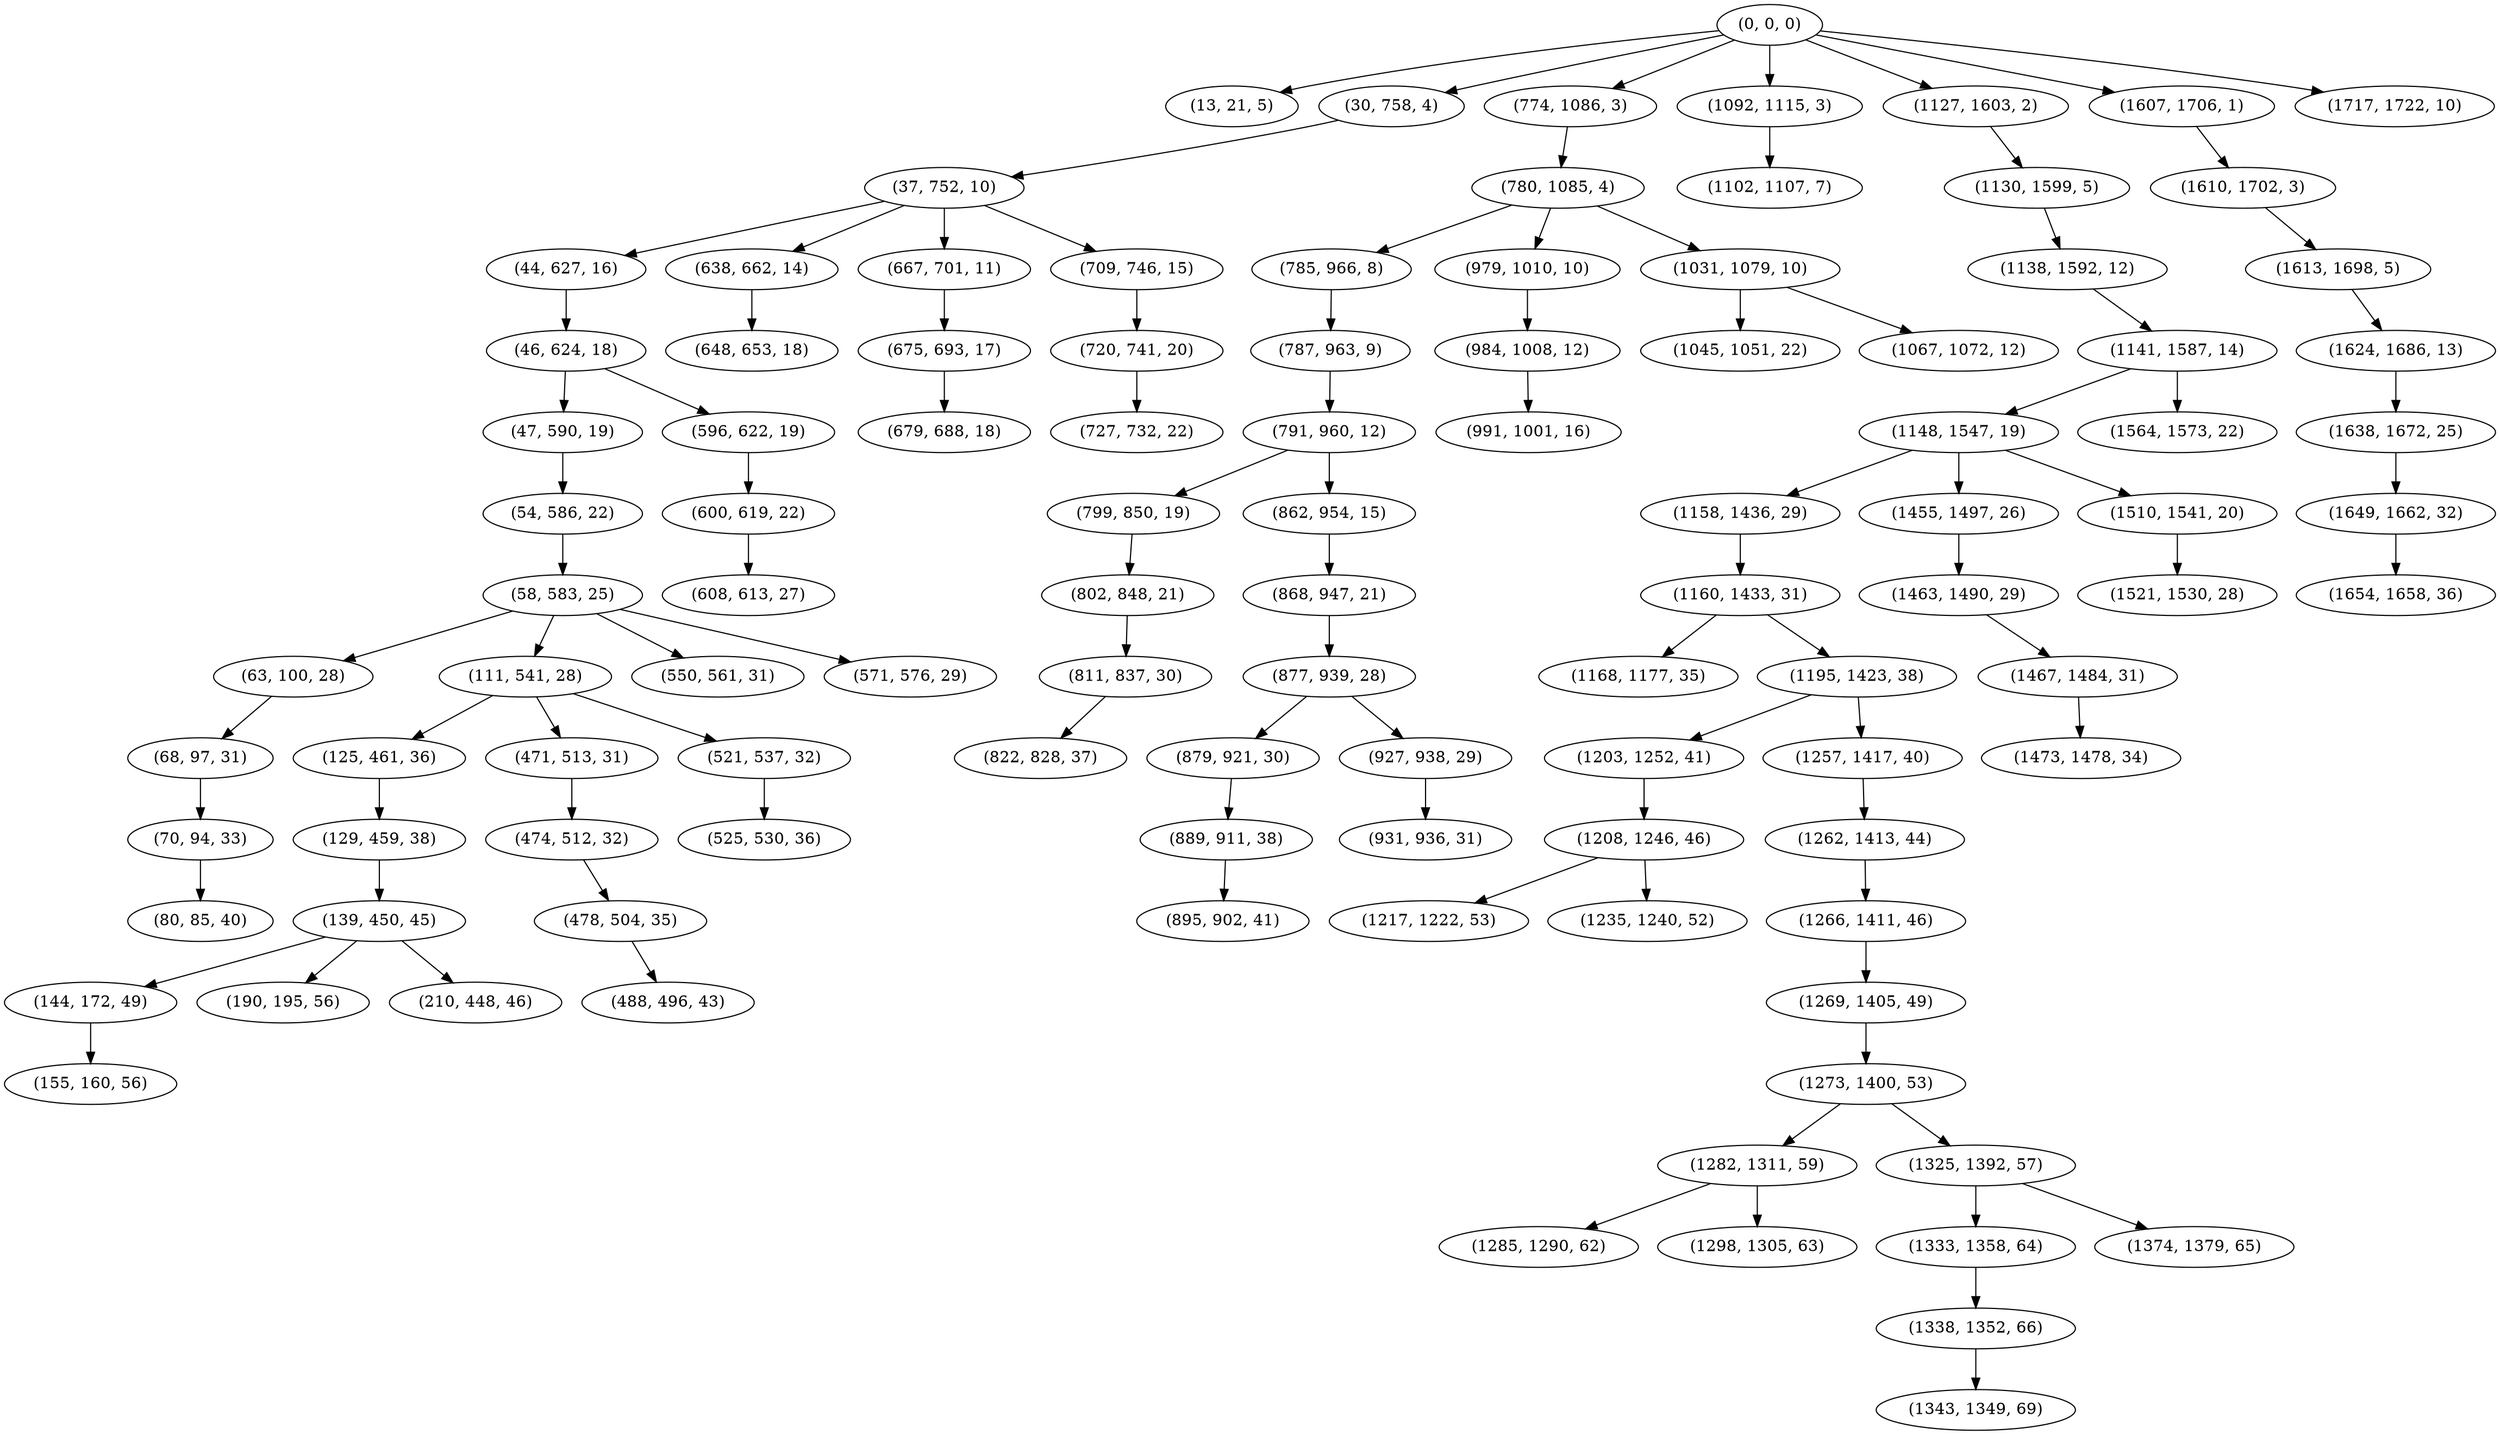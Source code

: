 digraph tree {
    "(0, 0, 0)";
    "(13, 21, 5)";
    "(30, 758, 4)";
    "(37, 752, 10)";
    "(44, 627, 16)";
    "(46, 624, 18)";
    "(47, 590, 19)";
    "(54, 586, 22)";
    "(58, 583, 25)";
    "(63, 100, 28)";
    "(68, 97, 31)";
    "(70, 94, 33)";
    "(80, 85, 40)";
    "(111, 541, 28)";
    "(125, 461, 36)";
    "(129, 459, 38)";
    "(139, 450, 45)";
    "(144, 172, 49)";
    "(155, 160, 56)";
    "(190, 195, 56)";
    "(210, 448, 46)";
    "(471, 513, 31)";
    "(474, 512, 32)";
    "(478, 504, 35)";
    "(488, 496, 43)";
    "(521, 537, 32)";
    "(525, 530, 36)";
    "(550, 561, 31)";
    "(571, 576, 29)";
    "(596, 622, 19)";
    "(600, 619, 22)";
    "(608, 613, 27)";
    "(638, 662, 14)";
    "(648, 653, 18)";
    "(667, 701, 11)";
    "(675, 693, 17)";
    "(679, 688, 18)";
    "(709, 746, 15)";
    "(720, 741, 20)";
    "(727, 732, 22)";
    "(774, 1086, 3)";
    "(780, 1085, 4)";
    "(785, 966, 8)";
    "(787, 963, 9)";
    "(791, 960, 12)";
    "(799, 850, 19)";
    "(802, 848, 21)";
    "(811, 837, 30)";
    "(822, 828, 37)";
    "(862, 954, 15)";
    "(868, 947, 21)";
    "(877, 939, 28)";
    "(879, 921, 30)";
    "(889, 911, 38)";
    "(895, 902, 41)";
    "(927, 938, 29)";
    "(931, 936, 31)";
    "(979, 1010, 10)";
    "(984, 1008, 12)";
    "(991, 1001, 16)";
    "(1031, 1079, 10)";
    "(1045, 1051, 22)";
    "(1067, 1072, 12)";
    "(1092, 1115, 3)";
    "(1102, 1107, 7)";
    "(1127, 1603, 2)";
    "(1130, 1599, 5)";
    "(1138, 1592, 12)";
    "(1141, 1587, 14)";
    "(1148, 1547, 19)";
    "(1158, 1436, 29)";
    "(1160, 1433, 31)";
    "(1168, 1177, 35)";
    "(1195, 1423, 38)";
    "(1203, 1252, 41)";
    "(1208, 1246, 46)";
    "(1217, 1222, 53)";
    "(1235, 1240, 52)";
    "(1257, 1417, 40)";
    "(1262, 1413, 44)";
    "(1266, 1411, 46)";
    "(1269, 1405, 49)";
    "(1273, 1400, 53)";
    "(1282, 1311, 59)";
    "(1285, 1290, 62)";
    "(1298, 1305, 63)";
    "(1325, 1392, 57)";
    "(1333, 1358, 64)";
    "(1338, 1352, 66)";
    "(1343, 1349, 69)";
    "(1374, 1379, 65)";
    "(1455, 1497, 26)";
    "(1463, 1490, 29)";
    "(1467, 1484, 31)";
    "(1473, 1478, 34)";
    "(1510, 1541, 20)";
    "(1521, 1530, 28)";
    "(1564, 1573, 22)";
    "(1607, 1706, 1)";
    "(1610, 1702, 3)";
    "(1613, 1698, 5)";
    "(1624, 1686, 13)";
    "(1638, 1672, 25)";
    "(1649, 1662, 32)";
    "(1654, 1658, 36)";
    "(1717, 1722, 10)";
    "(0, 0, 0)" -> "(13, 21, 5)";
    "(0, 0, 0)" -> "(30, 758, 4)";
    "(0, 0, 0)" -> "(774, 1086, 3)";
    "(0, 0, 0)" -> "(1092, 1115, 3)";
    "(0, 0, 0)" -> "(1127, 1603, 2)";
    "(0, 0, 0)" -> "(1607, 1706, 1)";
    "(0, 0, 0)" -> "(1717, 1722, 10)";
    "(30, 758, 4)" -> "(37, 752, 10)";
    "(37, 752, 10)" -> "(44, 627, 16)";
    "(37, 752, 10)" -> "(638, 662, 14)";
    "(37, 752, 10)" -> "(667, 701, 11)";
    "(37, 752, 10)" -> "(709, 746, 15)";
    "(44, 627, 16)" -> "(46, 624, 18)";
    "(46, 624, 18)" -> "(47, 590, 19)";
    "(46, 624, 18)" -> "(596, 622, 19)";
    "(47, 590, 19)" -> "(54, 586, 22)";
    "(54, 586, 22)" -> "(58, 583, 25)";
    "(58, 583, 25)" -> "(63, 100, 28)";
    "(58, 583, 25)" -> "(111, 541, 28)";
    "(58, 583, 25)" -> "(550, 561, 31)";
    "(58, 583, 25)" -> "(571, 576, 29)";
    "(63, 100, 28)" -> "(68, 97, 31)";
    "(68, 97, 31)" -> "(70, 94, 33)";
    "(70, 94, 33)" -> "(80, 85, 40)";
    "(111, 541, 28)" -> "(125, 461, 36)";
    "(111, 541, 28)" -> "(471, 513, 31)";
    "(111, 541, 28)" -> "(521, 537, 32)";
    "(125, 461, 36)" -> "(129, 459, 38)";
    "(129, 459, 38)" -> "(139, 450, 45)";
    "(139, 450, 45)" -> "(144, 172, 49)";
    "(139, 450, 45)" -> "(190, 195, 56)";
    "(139, 450, 45)" -> "(210, 448, 46)";
    "(144, 172, 49)" -> "(155, 160, 56)";
    "(471, 513, 31)" -> "(474, 512, 32)";
    "(474, 512, 32)" -> "(478, 504, 35)";
    "(478, 504, 35)" -> "(488, 496, 43)";
    "(521, 537, 32)" -> "(525, 530, 36)";
    "(596, 622, 19)" -> "(600, 619, 22)";
    "(600, 619, 22)" -> "(608, 613, 27)";
    "(638, 662, 14)" -> "(648, 653, 18)";
    "(667, 701, 11)" -> "(675, 693, 17)";
    "(675, 693, 17)" -> "(679, 688, 18)";
    "(709, 746, 15)" -> "(720, 741, 20)";
    "(720, 741, 20)" -> "(727, 732, 22)";
    "(774, 1086, 3)" -> "(780, 1085, 4)";
    "(780, 1085, 4)" -> "(785, 966, 8)";
    "(780, 1085, 4)" -> "(979, 1010, 10)";
    "(780, 1085, 4)" -> "(1031, 1079, 10)";
    "(785, 966, 8)" -> "(787, 963, 9)";
    "(787, 963, 9)" -> "(791, 960, 12)";
    "(791, 960, 12)" -> "(799, 850, 19)";
    "(791, 960, 12)" -> "(862, 954, 15)";
    "(799, 850, 19)" -> "(802, 848, 21)";
    "(802, 848, 21)" -> "(811, 837, 30)";
    "(811, 837, 30)" -> "(822, 828, 37)";
    "(862, 954, 15)" -> "(868, 947, 21)";
    "(868, 947, 21)" -> "(877, 939, 28)";
    "(877, 939, 28)" -> "(879, 921, 30)";
    "(877, 939, 28)" -> "(927, 938, 29)";
    "(879, 921, 30)" -> "(889, 911, 38)";
    "(889, 911, 38)" -> "(895, 902, 41)";
    "(927, 938, 29)" -> "(931, 936, 31)";
    "(979, 1010, 10)" -> "(984, 1008, 12)";
    "(984, 1008, 12)" -> "(991, 1001, 16)";
    "(1031, 1079, 10)" -> "(1045, 1051, 22)";
    "(1031, 1079, 10)" -> "(1067, 1072, 12)";
    "(1092, 1115, 3)" -> "(1102, 1107, 7)";
    "(1127, 1603, 2)" -> "(1130, 1599, 5)";
    "(1130, 1599, 5)" -> "(1138, 1592, 12)";
    "(1138, 1592, 12)" -> "(1141, 1587, 14)";
    "(1141, 1587, 14)" -> "(1148, 1547, 19)";
    "(1141, 1587, 14)" -> "(1564, 1573, 22)";
    "(1148, 1547, 19)" -> "(1158, 1436, 29)";
    "(1148, 1547, 19)" -> "(1455, 1497, 26)";
    "(1148, 1547, 19)" -> "(1510, 1541, 20)";
    "(1158, 1436, 29)" -> "(1160, 1433, 31)";
    "(1160, 1433, 31)" -> "(1168, 1177, 35)";
    "(1160, 1433, 31)" -> "(1195, 1423, 38)";
    "(1195, 1423, 38)" -> "(1203, 1252, 41)";
    "(1195, 1423, 38)" -> "(1257, 1417, 40)";
    "(1203, 1252, 41)" -> "(1208, 1246, 46)";
    "(1208, 1246, 46)" -> "(1217, 1222, 53)";
    "(1208, 1246, 46)" -> "(1235, 1240, 52)";
    "(1257, 1417, 40)" -> "(1262, 1413, 44)";
    "(1262, 1413, 44)" -> "(1266, 1411, 46)";
    "(1266, 1411, 46)" -> "(1269, 1405, 49)";
    "(1269, 1405, 49)" -> "(1273, 1400, 53)";
    "(1273, 1400, 53)" -> "(1282, 1311, 59)";
    "(1273, 1400, 53)" -> "(1325, 1392, 57)";
    "(1282, 1311, 59)" -> "(1285, 1290, 62)";
    "(1282, 1311, 59)" -> "(1298, 1305, 63)";
    "(1325, 1392, 57)" -> "(1333, 1358, 64)";
    "(1325, 1392, 57)" -> "(1374, 1379, 65)";
    "(1333, 1358, 64)" -> "(1338, 1352, 66)";
    "(1338, 1352, 66)" -> "(1343, 1349, 69)";
    "(1455, 1497, 26)" -> "(1463, 1490, 29)";
    "(1463, 1490, 29)" -> "(1467, 1484, 31)";
    "(1467, 1484, 31)" -> "(1473, 1478, 34)";
    "(1510, 1541, 20)" -> "(1521, 1530, 28)";
    "(1607, 1706, 1)" -> "(1610, 1702, 3)";
    "(1610, 1702, 3)" -> "(1613, 1698, 5)";
    "(1613, 1698, 5)" -> "(1624, 1686, 13)";
    "(1624, 1686, 13)" -> "(1638, 1672, 25)";
    "(1638, 1672, 25)" -> "(1649, 1662, 32)";
    "(1649, 1662, 32)" -> "(1654, 1658, 36)";
}
